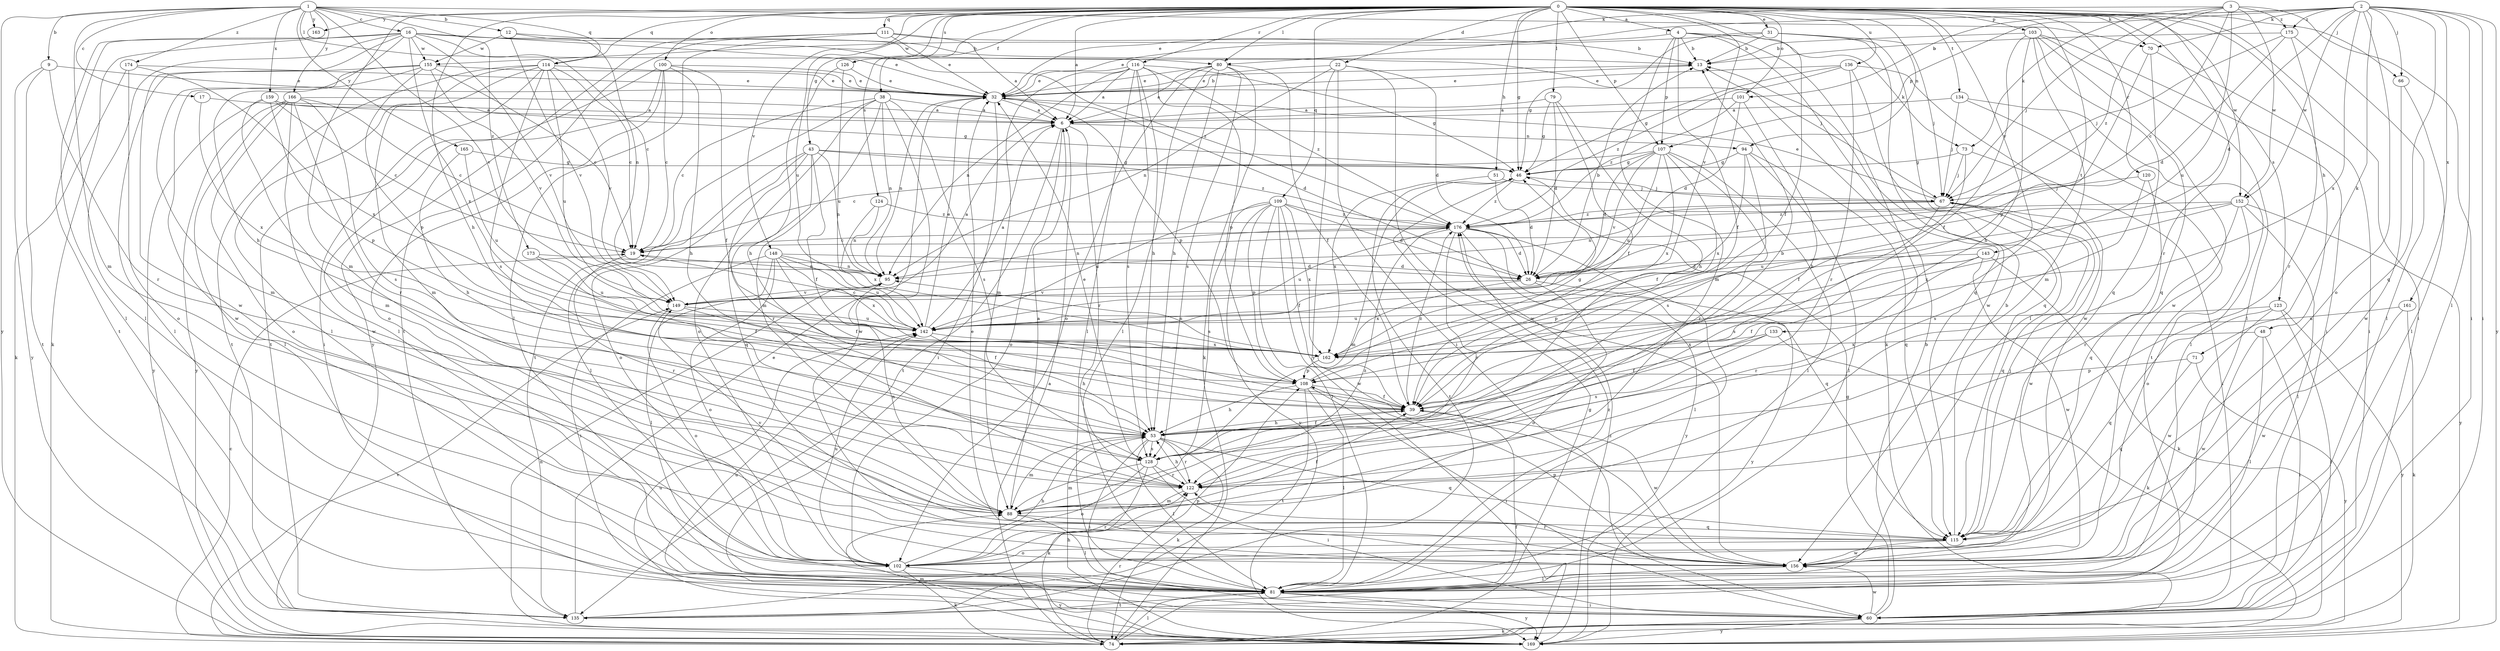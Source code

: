 strict digraph  {
0;
1;
2;
3;
4;
6;
9;
12;
13;
16;
17;
19;
22;
26;
31;
32;
38;
39;
43;
46;
48;
51;
53;
60;
66;
67;
70;
71;
73;
74;
79;
80;
81;
88;
94;
95;
100;
101;
102;
103;
107;
108;
109;
111;
114;
115;
116;
120;
122;
123;
124;
126;
128;
133;
134;
135;
136;
142;
143;
148;
149;
152;
155;
156;
159;
161;
162;
163;
165;
166;
169;
173;
174;
175;
176;
0 -> 4  [label=a];
0 -> 6  [label=a];
0 -> 22  [label=d];
0 -> 31  [label=e];
0 -> 38  [label=f];
0 -> 39  [label=f];
0 -> 43  [label=g];
0 -> 46  [label=g];
0 -> 48  [label=h];
0 -> 51  [label=h];
0 -> 53  [label=h];
0 -> 60  [label=i];
0 -> 66  [label=j];
0 -> 70  [label=k];
0 -> 79  [label=l];
0 -> 80  [label=l];
0 -> 88  [label=m];
0 -> 94  [label=n];
0 -> 100  [label=o];
0 -> 101  [label=o];
0 -> 103  [label=p];
0 -> 107  [label=p];
0 -> 109  [label=q];
0 -> 111  [label=q];
0 -> 114  [label=q];
0 -> 116  [label=r];
0 -> 120  [label=r];
0 -> 122  [label=r];
0 -> 123  [label=s];
0 -> 124  [label=s];
0 -> 126  [label=s];
0 -> 133  [label=t];
0 -> 134  [label=t];
0 -> 136  [label=u];
0 -> 142  [label=u];
0 -> 143  [label=v];
0 -> 148  [label=v];
0 -> 149  [label=v];
0 -> 152  [label=w];
0 -> 163  [label=y];
1 -> 9  [label=b];
1 -> 12  [label=b];
1 -> 16  [label=c];
1 -> 17  [label=c];
1 -> 70  [label=k];
1 -> 80  [label=l];
1 -> 88  [label=m];
1 -> 114  [label=q];
1 -> 149  [label=v];
1 -> 159  [label=x];
1 -> 163  [label=y];
1 -> 165  [label=y];
1 -> 166  [label=y];
1 -> 169  [label=y];
1 -> 173  [label=z];
1 -> 174  [label=z];
2 -> 26  [label=d];
2 -> 60  [label=i];
2 -> 66  [label=j];
2 -> 70  [label=k];
2 -> 71  [label=k];
2 -> 80  [label=l];
2 -> 81  [label=l];
2 -> 101  [label=o];
2 -> 102  [label=o];
2 -> 107  [label=p];
2 -> 115  [label=q];
2 -> 152  [label=w];
2 -> 161  [label=x];
2 -> 162  [label=x];
2 -> 169  [label=y];
2 -> 175  [label=z];
3 -> 19  [label=c];
3 -> 32  [label=e];
3 -> 60  [label=i];
3 -> 67  [label=j];
3 -> 73  [label=k];
3 -> 142  [label=u];
3 -> 152  [label=w];
3 -> 175  [label=z];
3 -> 176  [label=z];
4 -> 13  [label=b];
4 -> 39  [label=f];
4 -> 73  [label=k];
4 -> 74  [label=k];
4 -> 88  [label=m];
4 -> 107  [label=p];
4 -> 115  [label=q];
4 -> 155  [label=w];
6 -> 94  [label=n];
6 -> 102  [label=o];
6 -> 122  [label=r];
6 -> 135  [label=t];
9 -> 32  [label=e];
9 -> 122  [label=r];
9 -> 135  [label=t];
9 -> 169  [label=y];
12 -> 13  [label=b];
12 -> 95  [label=n];
12 -> 149  [label=v];
12 -> 155  [label=w];
13 -> 32  [label=e];
16 -> 19  [label=c];
16 -> 32  [label=e];
16 -> 53  [label=h];
16 -> 67  [label=j];
16 -> 74  [label=k];
16 -> 81  [label=l];
16 -> 135  [label=t];
16 -> 149  [label=v];
16 -> 155  [label=w];
16 -> 156  [label=w];
16 -> 162  [label=x];
16 -> 176  [label=z];
17 -> 6  [label=a];
17 -> 162  [label=x];
19 -> 95  [label=n];
19 -> 122  [label=r];
22 -> 26  [label=d];
22 -> 32  [label=e];
22 -> 60  [label=i];
22 -> 95  [label=n];
22 -> 156  [label=w];
22 -> 169  [label=y];
26 -> 13  [label=b];
26 -> 102  [label=o];
26 -> 149  [label=v];
26 -> 162  [label=x];
26 -> 169  [label=y];
31 -> 13  [label=b];
31 -> 32  [label=e];
31 -> 46  [label=g];
31 -> 67  [label=j];
31 -> 81  [label=l];
31 -> 156  [label=w];
32 -> 6  [label=a];
32 -> 13  [label=b];
32 -> 26  [label=d];
32 -> 60  [label=i];
32 -> 95  [label=n];
32 -> 108  [label=p];
38 -> 6  [label=a];
38 -> 19  [label=c];
38 -> 88  [label=m];
38 -> 95  [label=n];
38 -> 102  [label=o];
38 -> 128  [label=s];
38 -> 135  [label=t];
38 -> 156  [label=w];
39 -> 53  [label=h];
39 -> 156  [label=w];
39 -> 176  [label=z];
43 -> 39  [label=f];
43 -> 46  [label=g];
43 -> 81  [label=l];
43 -> 95  [label=n];
43 -> 102  [label=o];
43 -> 115  [label=q];
43 -> 122  [label=r];
43 -> 176  [label=z];
46 -> 67  [label=j];
46 -> 88  [label=m];
46 -> 162  [label=x];
46 -> 176  [label=z];
48 -> 60  [label=i];
48 -> 81  [label=l];
48 -> 156  [label=w];
48 -> 162  [label=x];
51 -> 26  [label=d];
51 -> 67  [label=j];
51 -> 135  [label=t];
53 -> 13  [label=b];
53 -> 39  [label=f];
53 -> 60  [label=i];
53 -> 74  [label=k];
53 -> 81  [label=l];
53 -> 88  [label=m];
53 -> 115  [label=q];
53 -> 122  [label=r];
53 -> 128  [label=s];
60 -> 13  [label=b];
60 -> 46  [label=g];
60 -> 74  [label=k];
60 -> 142  [label=u];
60 -> 156  [label=w];
60 -> 169  [label=y];
66 -> 81  [label=l];
66 -> 156  [label=w];
67 -> 32  [label=e];
67 -> 95  [label=n];
67 -> 115  [label=q];
67 -> 128  [label=s];
67 -> 156  [label=w];
67 -> 176  [label=z];
70 -> 60  [label=i];
70 -> 108  [label=p];
70 -> 115  [label=q];
71 -> 108  [label=p];
71 -> 115  [label=q];
71 -> 169  [label=y];
73 -> 39  [label=f];
73 -> 46  [label=g];
73 -> 60  [label=i];
73 -> 67  [label=j];
74 -> 6  [label=a];
74 -> 19  [label=c];
74 -> 39  [label=f];
74 -> 46  [label=g];
74 -> 81  [label=l];
74 -> 122  [label=r];
74 -> 149  [label=v];
79 -> 6  [label=a];
79 -> 26  [label=d];
79 -> 39  [label=f];
79 -> 46  [label=g];
79 -> 53  [label=h];
80 -> 6  [label=a];
80 -> 32  [label=e];
80 -> 39  [label=f];
80 -> 53  [label=h];
80 -> 74  [label=k];
80 -> 81  [label=l];
80 -> 102  [label=o];
80 -> 128  [label=s];
81 -> 60  [label=i];
81 -> 135  [label=t];
81 -> 169  [label=y];
81 -> 176  [label=z];
88 -> 6  [label=a];
88 -> 39  [label=f];
88 -> 81  [label=l];
88 -> 95  [label=n];
88 -> 115  [label=q];
88 -> 176  [label=z];
94 -> 46  [label=g];
94 -> 81  [label=l];
94 -> 115  [label=q];
94 -> 128  [label=s];
94 -> 162  [label=x];
95 -> 149  [label=v];
100 -> 19  [label=c];
100 -> 32  [label=e];
100 -> 39  [label=f];
100 -> 53  [label=h];
100 -> 81  [label=l];
100 -> 102  [label=o];
100 -> 135  [label=t];
101 -> 6  [label=a];
101 -> 26  [label=d];
101 -> 53  [label=h];
101 -> 176  [label=z];
102 -> 53  [label=h];
102 -> 74  [label=k];
102 -> 122  [label=r];
102 -> 142  [label=u];
102 -> 169  [label=y];
103 -> 13  [label=b];
103 -> 39  [label=f];
103 -> 53  [label=h];
103 -> 60  [label=i];
103 -> 81  [label=l];
103 -> 88  [label=m];
103 -> 115  [label=q];
103 -> 156  [label=w];
107 -> 19  [label=c];
107 -> 26  [label=d];
107 -> 39  [label=f];
107 -> 46  [label=g];
107 -> 81  [label=l];
107 -> 122  [label=r];
107 -> 142  [label=u];
107 -> 149  [label=v];
107 -> 162  [label=x];
108 -> 39  [label=f];
108 -> 46  [label=g];
108 -> 53  [label=h];
108 -> 60  [label=i];
108 -> 81  [label=l];
108 -> 135  [label=t];
109 -> 26  [label=d];
109 -> 39  [label=f];
109 -> 81  [label=l];
109 -> 108  [label=p];
109 -> 128  [label=s];
109 -> 142  [label=u];
109 -> 156  [label=w];
109 -> 162  [label=x];
109 -> 169  [label=y];
109 -> 176  [label=z];
111 -> 6  [label=a];
111 -> 13  [label=b];
111 -> 32  [label=e];
111 -> 81  [label=l];
111 -> 135  [label=t];
111 -> 169  [label=y];
114 -> 19  [label=c];
114 -> 32  [label=e];
114 -> 60  [label=i];
114 -> 81  [label=l];
114 -> 88  [label=m];
114 -> 128  [label=s];
114 -> 135  [label=t];
114 -> 142  [label=u];
114 -> 149  [label=v];
115 -> 13  [label=b];
115 -> 67  [label=j];
115 -> 102  [label=o];
115 -> 149  [label=v];
115 -> 156  [label=w];
116 -> 6  [label=a];
116 -> 32  [label=e];
116 -> 46  [label=g];
116 -> 53  [label=h];
116 -> 81  [label=l];
116 -> 88  [label=m];
116 -> 95  [label=n];
116 -> 108  [label=p];
116 -> 128  [label=s];
116 -> 176  [label=z];
120 -> 67  [label=j];
120 -> 115  [label=q];
120 -> 128  [label=s];
122 -> 53  [label=h];
122 -> 88  [label=m];
123 -> 60  [label=i];
123 -> 115  [label=q];
123 -> 142  [label=u];
123 -> 156  [label=w];
123 -> 169  [label=y];
124 -> 95  [label=n];
124 -> 162  [label=x];
124 -> 176  [label=z];
126 -> 32  [label=e];
126 -> 53  [label=h];
126 -> 142  [label=u];
128 -> 32  [label=e];
128 -> 60  [label=i];
128 -> 74  [label=k];
128 -> 88  [label=m];
128 -> 102  [label=o];
128 -> 122  [label=r];
133 -> 39  [label=f];
133 -> 74  [label=k];
133 -> 128  [label=s];
133 -> 162  [label=x];
134 -> 6  [label=a];
134 -> 67  [label=j];
134 -> 81  [label=l];
134 -> 135  [label=t];
135 -> 32  [label=e];
135 -> 108  [label=p];
136 -> 32  [label=e];
136 -> 46  [label=g];
136 -> 115  [label=q];
136 -> 122  [label=r];
136 -> 156  [label=w];
136 -> 176  [label=z];
142 -> 6  [label=a];
142 -> 19  [label=c];
142 -> 32  [label=e];
142 -> 53  [label=h];
142 -> 162  [label=x];
143 -> 26  [label=d];
143 -> 39  [label=f];
143 -> 74  [label=k];
143 -> 108  [label=p];
143 -> 122  [label=r];
143 -> 156  [label=w];
148 -> 26  [label=d];
148 -> 39  [label=f];
148 -> 60  [label=i];
148 -> 81  [label=l];
148 -> 95  [label=n];
148 -> 102  [label=o];
148 -> 142  [label=u];
148 -> 162  [label=x];
149 -> 6  [label=a];
149 -> 39  [label=f];
149 -> 102  [label=o];
149 -> 142  [label=u];
152 -> 81  [label=l];
152 -> 102  [label=o];
152 -> 122  [label=r];
152 -> 142  [label=u];
152 -> 162  [label=x];
152 -> 169  [label=y];
152 -> 176  [label=z];
155 -> 19  [label=c];
155 -> 32  [label=e];
155 -> 81  [label=l];
155 -> 88  [label=m];
155 -> 108  [label=p];
155 -> 149  [label=v];
155 -> 156  [label=w];
156 -> 32  [label=e];
156 -> 81  [label=l];
156 -> 108  [label=p];
156 -> 122  [label=r];
159 -> 6  [label=a];
159 -> 19  [label=c];
159 -> 46  [label=g];
159 -> 88  [label=m];
159 -> 108  [label=p];
159 -> 169  [label=y];
161 -> 74  [label=k];
161 -> 142  [label=u];
161 -> 156  [label=w];
162 -> 95  [label=n];
162 -> 108  [label=p];
163 -> 81  [label=l];
165 -> 46  [label=g];
165 -> 53  [label=h];
165 -> 142  [label=u];
166 -> 6  [label=a];
166 -> 19  [label=c];
166 -> 81  [label=l];
166 -> 102  [label=o];
166 -> 122  [label=r];
166 -> 128  [label=s];
166 -> 156  [label=w];
166 -> 169  [label=y];
169 -> 53  [label=h];
169 -> 88  [label=m];
169 -> 95  [label=n];
169 -> 142  [label=u];
169 -> 176  [label=z];
173 -> 26  [label=d];
173 -> 39  [label=f];
173 -> 142  [label=u];
174 -> 32  [label=e];
174 -> 74  [label=k];
174 -> 102  [label=o];
174 -> 162  [label=x];
175 -> 13  [label=b];
175 -> 26  [label=d];
175 -> 67  [label=j];
175 -> 81  [label=l];
175 -> 122  [label=r];
176 -> 19  [label=c];
176 -> 26  [label=d];
176 -> 81  [label=l];
176 -> 95  [label=n];
176 -> 115  [label=q];
176 -> 122  [label=r];
176 -> 142  [label=u];
176 -> 169  [label=y];
}
